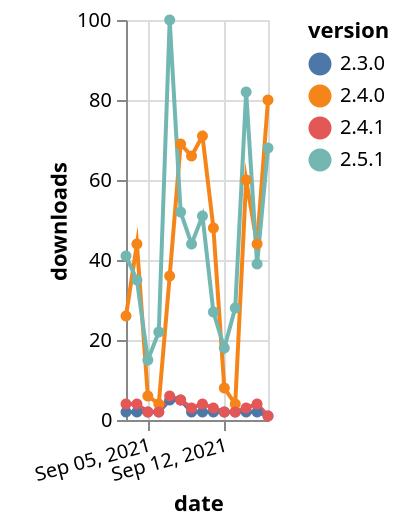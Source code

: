 {"$schema": "https://vega.github.io/schema/vega-lite/v5.json", "description": "A simple bar chart with embedded data.", "data": {"values": [{"date": "2021-09-03", "total": 4093, "delta": 2, "version": "2.3.0"}, {"date": "2021-09-04", "total": 4095, "delta": 2, "version": "2.3.0"}, {"date": "2021-09-05", "total": 4097, "delta": 2, "version": "2.3.0"}, {"date": "2021-09-06", "total": 4099, "delta": 2, "version": "2.3.0"}, {"date": "2021-09-07", "total": 4104, "delta": 5, "version": "2.3.0"}, {"date": "2021-09-08", "total": 4109, "delta": 5, "version": "2.3.0"}, {"date": "2021-09-09", "total": 4111, "delta": 2, "version": "2.3.0"}, {"date": "2021-09-10", "total": 4113, "delta": 2, "version": "2.3.0"}, {"date": "2021-09-11", "total": 4115, "delta": 2, "version": "2.3.0"}, {"date": "2021-09-12", "total": 4117, "delta": 2, "version": "2.3.0"}, {"date": "2021-09-13", "total": 4119, "delta": 2, "version": "2.3.0"}, {"date": "2021-09-14", "total": 4121, "delta": 2, "version": "2.3.0"}, {"date": "2021-09-15", "total": 4123, "delta": 2, "version": "2.3.0"}, {"date": "2021-09-16", "total": 4124, "delta": 1, "version": "2.3.0"}, {"date": "2021-09-03", "total": 68058, "delta": 26, "version": "2.4.0"}, {"date": "2021-09-04", "total": 68102, "delta": 44, "version": "2.4.0"}, {"date": "2021-09-05", "total": 68108, "delta": 6, "version": "2.4.0"}, {"date": "2021-09-06", "total": 68112, "delta": 4, "version": "2.4.0"}, {"date": "2021-09-07", "total": 68148, "delta": 36, "version": "2.4.0"}, {"date": "2021-09-08", "total": 68217, "delta": 69, "version": "2.4.0"}, {"date": "2021-09-09", "total": 68283, "delta": 66, "version": "2.4.0"}, {"date": "2021-09-10", "total": 68354, "delta": 71, "version": "2.4.0"}, {"date": "2021-09-11", "total": 68402, "delta": 48, "version": "2.4.0"}, {"date": "2021-09-12", "total": 68410, "delta": 8, "version": "2.4.0"}, {"date": "2021-09-13", "total": 68414, "delta": 4, "version": "2.4.0"}, {"date": "2021-09-14", "total": 68474, "delta": 60, "version": "2.4.0"}, {"date": "2021-09-15", "total": 68518, "delta": 44, "version": "2.4.0"}, {"date": "2021-09-16", "total": 68598, "delta": 80, "version": "2.4.0"}, {"date": "2021-09-03", "total": 53989, "delta": 41, "version": "2.5.1"}, {"date": "2021-09-04", "total": 54024, "delta": 35, "version": "2.5.1"}, {"date": "2021-09-05", "total": 54039, "delta": 15, "version": "2.5.1"}, {"date": "2021-09-06", "total": 54061, "delta": 22, "version": "2.5.1"}, {"date": "2021-09-07", "total": 54161, "delta": 100, "version": "2.5.1"}, {"date": "2021-09-08", "total": 54213, "delta": 52, "version": "2.5.1"}, {"date": "2021-09-09", "total": 54257, "delta": 44, "version": "2.5.1"}, {"date": "2021-09-10", "total": 54308, "delta": 51, "version": "2.5.1"}, {"date": "2021-09-11", "total": 54335, "delta": 27, "version": "2.5.1"}, {"date": "2021-09-12", "total": 54353, "delta": 18, "version": "2.5.1"}, {"date": "2021-09-13", "total": 54381, "delta": 28, "version": "2.5.1"}, {"date": "2021-09-14", "total": 54463, "delta": 82, "version": "2.5.1"}, {"date": "2021-09-15", "total": 54502, "delta": 39, "version": "2.5.1"}, {"date": "2021-09-16", "total": 54570, "delta": 68, "version": "2.5.1"}, {"date": "2021-09-03", "total": 25771, "delta": 4, "version": "2.4.1"}, {"date": "2021-09-04", "total": 25775, "delta": 4, "version": "2.4.1"}, {"date": "2021-09-05", "total": 25777, "delta": 2, "version": "2.4.1"}, {"date": "2021-09-06", "total": 25779, "delta": 2, "version": "2.4.1"}, {"date": "2021-09-07", "total": 25785, "delta": 6, "version": "2.4.1"}, {"date": "2021-09-08", "total": 25790, "delta": 5, "version": "2.4.1"}, {"date": "2021-09-09", "total": 25793, "delta": 3, "version": "2.4.1"}, {"date": "2021-09-10", "total": 25797, "delta": 4, "version": "2.4.1"}, {"date": "2021-09-11", "total": 25800, "delta": 3, "version": "2.4.1"}, {"date": "2021-09-12", "total": 25802, "delta": 2, "version": "2.4.1"}, {"date": "2021-09-13", "total": 25804, "delta": 2, "version": "2.4.1"}, {"date": "2021-09-14", "total": 25807, "delta": 3, "version": "2.4.1"}, {"date": "2021-09-15", "total": 25811, "delta": 4, "version": "2.4.1"}, {"date": "2021-09-16", "total": 25812, "delta": 1, "version": "2.4.1"}]}, "width": "container", "mark": {"type": "line", "point": {"filled": true}}, "encoding": {"x": {"field": "date", "type": "temporal", "timeUnit": "yearmonthdate", "title": "date", "axis": {"labelAngle": -15}}, "y": {"field": "delta", "type": "quantitative", "title": "downloads"}, "color": {"field": "version", "type": "nominal"}, "tooltip": {"field": "delta"}}}